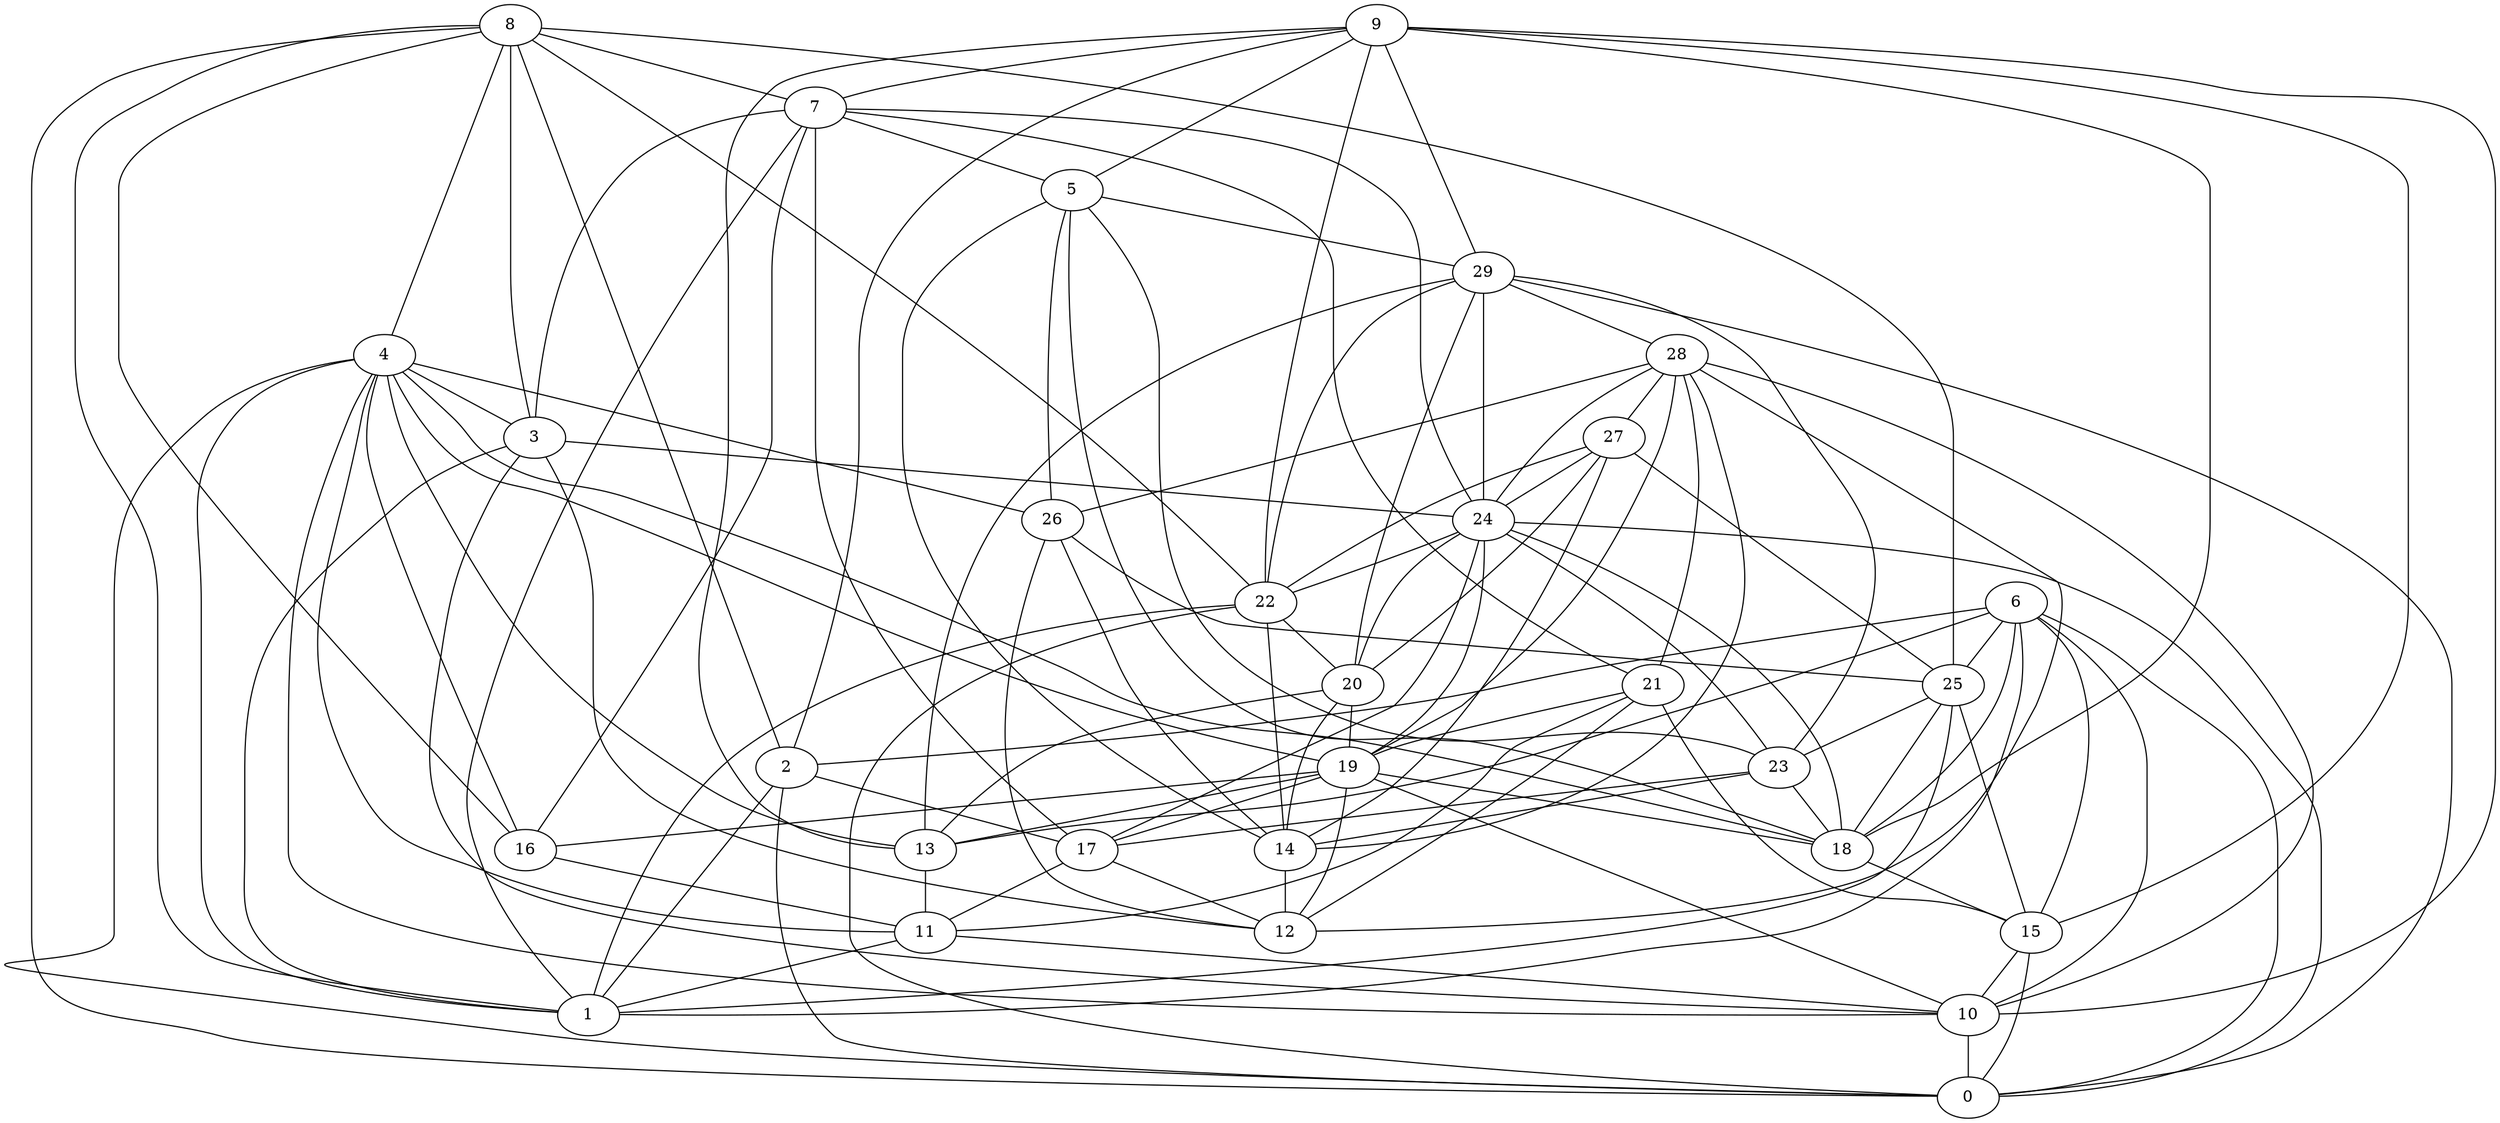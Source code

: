 digraph GG_graph {

subgraph G_graph {
edge [color = black]
"20" -> "13" [dir = none]
"20" -> "14" [dir = none]
"16" -> "11" [dir = none]
"22" -> "20" [dir = none]
"9" -> "13" [dir = none]
"9" -> "29" [dir = none]
"28" -> "14" [dir = none]
"28" -> "12" [dir = none]
"28" -> "24" [dir = none]
"28" -> "10" [dir = none]
"17" -> "11" [dir = none]
"17" -> "12" [dir = none]
"8" -> "4" [dir = none]
"8" -> "3" [dir = none]
"8" -> "22" [dir = none]
"8" -> "7" [dir = none]
"8" -> "16" [dir = none]
"26" -> "14" [dir = none]
"26" -> "12" [dir = none]
"7" -> "5" [dir = none]
"7" -> "1" [dir = none]
"7" -> "24" [dir = none]
"7" -> "17" [dir = none]
"10" -> "0" [dir = none]
"27" -> "24" [dir = none]
"27" -> "20" [dir = none]
"27" -> "14" [dir = none]
"27" -> "25" [dir = none]
"29" -> "0" [dir = none]
"29" -> "24" [dir = none]
"15" -> "0" [dir = none]
"15" -> "10" [dir = none]
"24" -> "20" [dir = none]
"24" -> "18" [dir = none]
"24" -> "17" [dir = none]
"24" -> "19" [dir = none]
"4" -> "3" [dir = none]
"4" -> "16" [dir = none]
"4" -> "10" [dir = none]
"4" -> "0" [dir = none]
"4" -> "13" [dir = none]
"3" -> "10" [dir = none]
"3" -> "24" [dir = none]
"3" -> "1" [dir = none]
"6" -> "18" [dir = none]
"6" -> "0" [dir = none]
"6" -> "10" [dir = none]
"19" -> "16" [dir = none]
"11" -> "1" [dir = none]
"25" -> "23" [dir = none]
"25" -> "15" [dir = none]
"2" -> "0" [dir = none]
"2" -> "17" [dir = none]
"2" -> "1" [dir = none]
"21" -> "12" [dir = none]
"21" -> "11" [dir = none]
"23" -> "17" [dir = none]
"5" -> "14" [dir = none]
"24" -> "22" [dir = none]
"11" -> "10" [dir = none]
"5" -> "29" [dir = none]
"6" -> "2" [dir = none]
"4" -> "1" [dir = none]
"24" -> "0" [dir = none]
"4" -> "18" [dir = none]
"23" -> "18" [dir = none]
"23" -> "14" [dir = none]
"25" -> "1" [dir = none]
"22" -> "1" [dir = none]
"8" -> "2" [dir = none]
"5" -> "18" [dir = none]
"19" -> "18" [dir = none]
"7" -> "3" [dir = none]
"27" -> "22" [dir = none]
"5" -> "23" [dir = none]
"7" -> "21" [dir = none]
"7" -> "16" [dir = none]
"28" -> "21" [dir = none]
"6" -> "13" [dir = none]
"22" -> "14" [dir = none]
"4" -> "11" [dir = none]
"8" -> "1" [dir = none]
"19" -> "12" [dir = none]
"14" -> "12" [dir = none]
"20" -> "19" [dir = none]
"8" -> "25" [dir = none]
"21" -> "15" [dir = none]
"29" -> "20" [dir = none]
"28" -> "19" [dir = none]
"19" -> "17" [dir = none]
"9" -> "2" [dir = none]
"29" -> "13" [dir = none]
"29" -> "23" [dir = none]
"8" -> "0" [dir = none]
"9" -> "15" [dir = none]
"6" -> "15" [dir = none]
"9" -> "10" [dir = none]
"9" -> "7" [dir = none]
"28" -> "27" [dir = none]
"9" -> "5" [dir = none]
"9" -> "18" [dir = none]
"19" -> "13" [dir = none]
"6" -> "1" [dir = none]
"18" -> "15" [dir = none]
"28" -> "26" [dir = none]
"25" -> "18" [dir = none]
"29" -> "22" [dir = none]
"4" -> "19" [dir = none]
"19" -> "10" [dir = none]
"6" -> "25" [dir = none]
"4" -> "26" [dir = none]
"24" -> "23" [dir = none]
"26" -> "25" [dir = none]
"29" -> "28" [dir = none]
"3" -> "12" [dir = none]
"9" -> "22" [dir = none]
"5" -> "26" [dir = none]
"13" -> "11" [dir = none]
"22" -> "0" [dir = none]
"21" -> "19" [dir = none]
}

}

